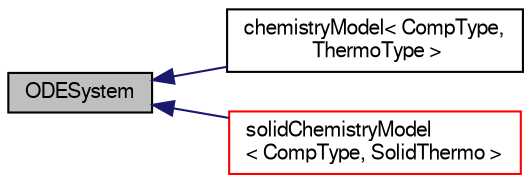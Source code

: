 digraph "ODESystem"
{
  bgcolor="transparent";
  edge [fontname="FreeSans",fontsize="10",labelfontname="FreeSans",labelfontsize="10"];
  node [fontname="FreeSans",fontsize="10",shape=record];
  rankdir="LR";
  Node0 [label="ODESystem",height=0.2,width=0.4,color="black", fillcolor="grey75", style="filled", fontcolor="black"];
  Node0 -> Node1 [dir="back",color="midnightblue",fontsize="10",style="solid",fontname="FreeSans"];
  Node1 [label="chemistryModel\< CompType,\l ThermoType \>",height=0.2,width=0.4,color="black",URL="$a29794.html",tooltip="Extends base chemistry model by adding a thermo package, and ODE functions. Introduces chemistry equa..."];
  Node0 -> Node2 [dir="back",color="midnightblue",fontsize="10",style="solid",fontname="FreeSans"];
  Node2 [label="solidChemistryModel\l\< CompType, SolidThermo \>",height=0.2,width=0.4,color="red",URL="$a30194.html",tooltip="Extends base solid chemistry model by adding a thermo package, and ODE functions. Introduces chemistr..."];
}
